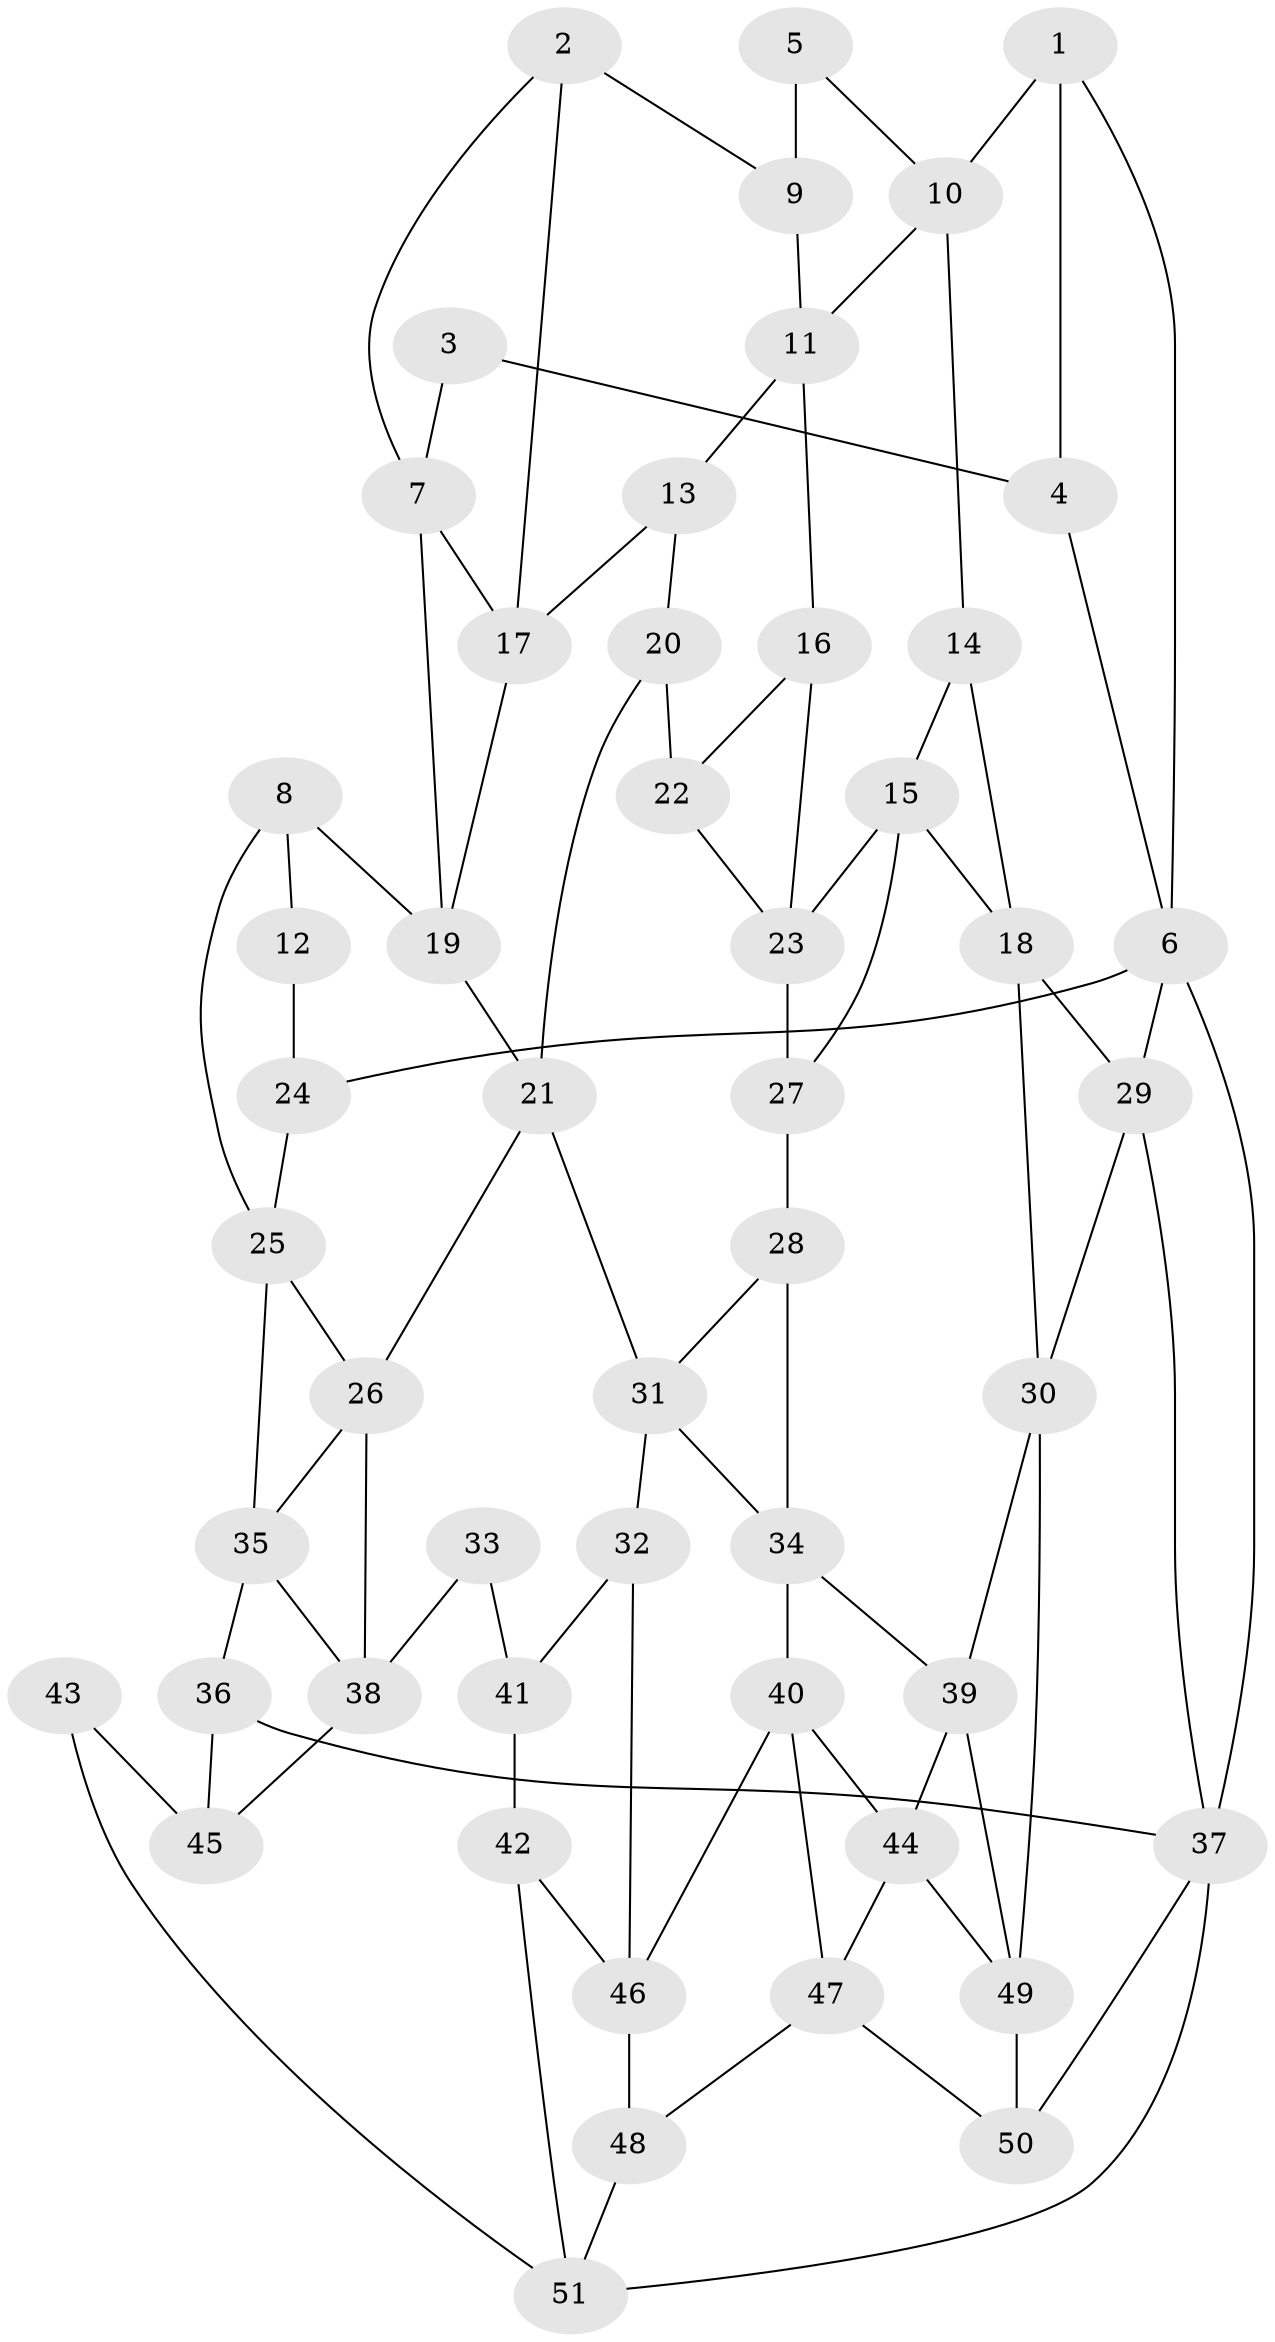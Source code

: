 // original degree distribution, {3: 0.0392156862745098, 5: 0.5686274509803921, 6: 0.20588235294117646, 4: 0.18627450980392157}
// Generated by graph-tools (version 1.1) at 2025/03/03/09/25 03:03:19]
// undirected, 51 vertices, 88 edges
graph export_dot {
graph [start="1"]
  node [color=gray90,style=filled];
  1;
  2;
  3;
  4;
  5;
  6;
  7;
  8;
  9;
  10;
  11;
  12;
  13;
  14;
  15;
  16;
  17;
  18;
  19;
  20;
  21;
  22;
  23;
  24;
  25;
  26;
  27;
  28;
  29;
  30;
  31;
  32;
  33;
  34;
  35;
  36;
  37;
  38;
  39;
  40;
  41;
  42;
  43;
  44;
  45;
  46;
  47;
  48;
  49;
  50;
  51;
  1 -- 4 [weight=1.0];
  1 -- 6 [weight=1.0];
  1 -- 10 [weight=1.0];
  2 -- 7 [weight=1.0];
  2 -- 9 [weight=1.0];
  2 -- 17 [weight=1.0];
  3 -- 4 [weight=1.0];
  3 -- 7 [weight=1.0];
  4 -- 6 [weight=1.0];
  5 -- 9 [weight=2.0];
  5 -- 10 [weight=1.0];
  6 -- 24 [weight=1.0];
  6 -- 29 [weight=1.0];
  6 -- 37 [weight=2.0];
  7 -- 17 [weight=1.0];
  7 -- 19 [weight=1.0];
  8 -- 12 [weight=1.0];
  8 -- 19 [weight=1.0];
  8 -- 25 [weight=1.0];
  9 -- 11 [weight=1.0];
  10 -- 11 [weight=1.0];
  10 -- 14 [weight=1.0];
  11 -- 13 [weight=1.0];
  11 -- 16 [weight=1.0];
  12 -- 24 [weight=2.0];
  13 -- 17 [weight=1.0];
  13 -- 20 [weight=1.0];
  14 -- 15 [weight=1.0];
  14 -- 18 [weight=1.0];
  15 -- 18 [weight=1.0];
  15 -- 23 [weight=1.0];
  15 -- 27 [weight=1.0];
  16 -- 22 [weight=1.0];
  16 -- 23 [weight=1.0];
  17 -- 19 [weight=1.0];
  18 -- 29 [weight=1.0];
  18 -- 30 [weight=1.0];
  19 -- 21 [weight=1.0];
  20 -- 21 [weight=1.0];
  20 -- 22 [weight=2.0];
  21 -- 26 [weight=1.0];
  21 -- 31 [weight=1.0];
  22 -- 23 [weight=1.0];
  23 -- 27 [weight=1.0];
  24 -- 25 [weight=1.0];
  25 -- 26 [weight=1.0];
  25 -- 35 [weight=1.0];
  26 -- 35 [weight=1.0];
  26 -- 38 [weight=1.0];
  27 -- 28 [weight=2.0];
  28 -- 31 [weight=1.0];
  28 -- 34 [weight=1.0];
  29 -- 30 [weight=1.0];
  29 -- 37 [weight=1.0];
  30 -- 39 [weight=1.0];
  30 -- 49 [weight=1.0];
  31 -- 32 [weight=1.0];
  31 -- 34 [weight=1.0];
  32 -- 41 [weight=1.0];
  32 -- 46 [weight=1.0];
  33 -- 38 [weight=1.0];
  33 -- 41 [weight=2.0];
  34 -- 39 [weight=1.0];
  34 -- 40 [weight=1.0];
  35 -- 36 [weight=1.0];
  35 -- 38 [weight=1.0];
  36 -- 37 [weight=1.0];
  36 -- 45 [weight=1.0];
  37 -- 50 [weight=1.0];
  37 -- 51 [weight=1.0];
  38 -- 45 [weight=1.0];
  39 -- 44 [weight=1.0];
  39 -- 49 [weight=1.0];
  40 -- 44 [weight=1.0];
  40 -- 46 [weight=1.0];
  40 -- 47 [weight=1.0];
  41 -- 42 [weight=1.0];
  42 -- 46 [weight=1.0];
  42 -- 51 [weight=1.0];
  43 -- 45 [weight=2.0];
  43 -- 51 [weight=1.0];
  44 -- 47 [weight=1.0];
  44 -- 49 [weight=1.0];
  46 -- 48 [weight=1.0];
  47 -- 48 [weight=1.0];
  47 -- 50 [weight=1.0];
  48 -- 51 [weight=1.0];
  49 -- 50 [weight=1.0];
}
